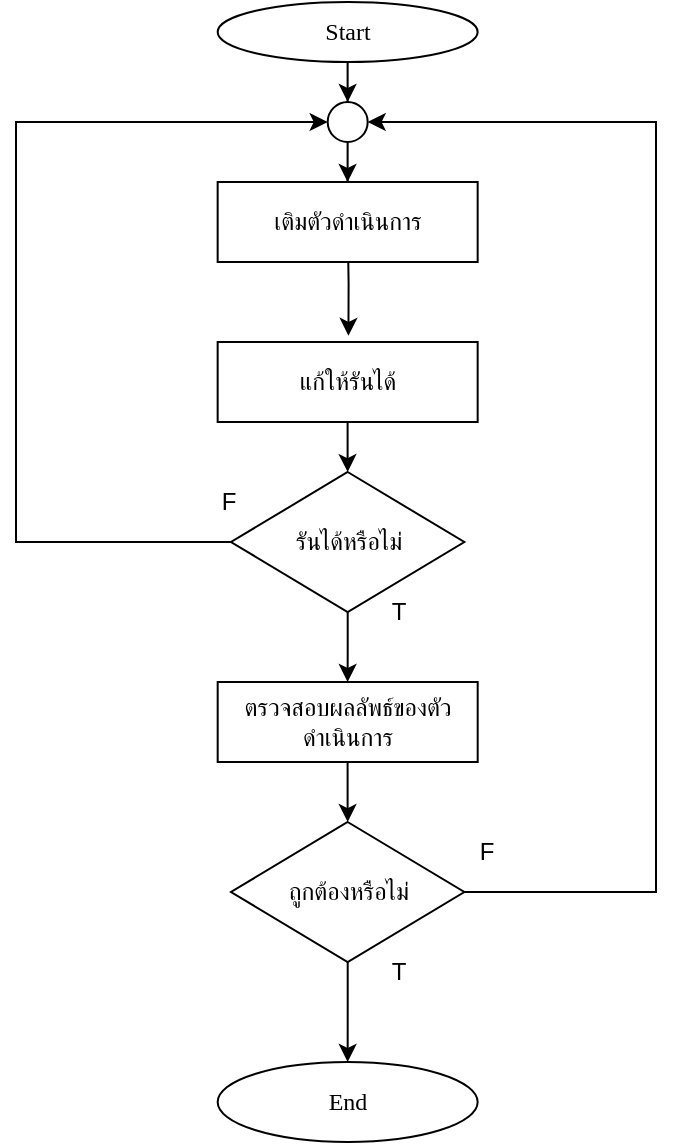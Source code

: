 <mxfile version="24.8.9">
  <diagram name="Page-1" id="9e5fD9bpw-h333957Ncg">
    <mxGraphModel dx="1594" dy="404" grid="1" gridSize="10" guides="1" tooltips="1" connect="1" arrows="1" fold="1" page="1" pageScale="1" pageWidth="850" pageHeight="1100" math="0" shadow="0">
      <root>
        <mxCell id="0" />
        <mxCell id="1" parent="0" />
        <mxCell id="pgB2AxJnIzMJypCjYRnd-3" value="" style="edgeStyle=orthogonalEdgeStyle;rounded=0;orthogonalLoop=1;jettySize=auto;html=1;entryX=0;entryY=0.5;entryDx=0;entryDy=0;" edge="1" parent="1" source="pgB2AxJnIzMJypCjYRnd-4" target="pgB2AxJnIzMJypCjYRnd-17">
          <mxGeometry relative="1" as="geometry">
            <mxPoint x="-559.17" y="290.0" as="targetPoint" />
            <Array as="points">
              <mxPoint x="-610" y="290" />
              <mxPoint x="-610" y="80" />
            </Array>
          </mxGeometry>
        </mxCell>
        <mxCell id="pgB2AxJnIzMJypCjYRnd-24" value="" style="edgeStyle=orthogonalEdgeStyle;rounded=0;orthogonalLoop=1;jettySize=auto;html=1;" edge="1" parent="1" source="pgB2AxJnIzMJypCjYRnd-4" target="pgB2AxJnIzMJypCjYRnd-21">
          <mxGeometry relative="1" as="geometry" />
        </mxCell>
        <mxCell id="pgB2AxJnIzMJypCjYRnd-4" value="รันได้หรือไม่" style="rhombus;whiteSpace=wrap;html=1;fontFamily=Sarabun;fontSource=https%3A%2F%2Ffonts.googleapis.com%2Fcss%3Ffamily%3DSarabun;" vertex="1" parent="1">
          <mxGeometry x="-502.5" y="255" width="116.67" height="70" as="geometry" />
        </mxCell>
        <mxCell id="pgB2AxJnIzMJypCjYRnd-5" value="" style="edgeStyle=orthogonalEdgeStyle;rounded=0;orthogonalLoop=1;jettySize=auto;html=1;" edge="1" parent="1" source="pgB2AxJnIzMJypCjYRnd-6" target="pgB2AxJnIzMJypCjYRnd-4">
          <mxGeometry relative="1" as="geometry" />
        </mxCell>
        <mxCell id="pgB2AxJnIzMJypCjYRnd-6" value="แก้ให้รันได้" style="rounded=0;whiteSpace=wrap;html=1;" vertex="1" parent="1">
          <mxGeometry x="-509.17" y="190" width="130" height="40" as="geometry" />
        </mxCell>
        <mxCell id="pgB2AxJnIzMJypCjYRnd-9" value="F" style="text;html=1;align=center;verticalAlign=middle;resizable=0;points=[];autosize=1;strokeColor=none;fillColor=none;" vertex="1" parent="1">
          <mxGeometry x="-519.17" y="255" width="30" height="30" as="geometry" />
        </mxCell>
        <mxCell id="pgB2AxJnIzMJypCjYRnd-10" value="T" style="text;html=1;align=center;verticalAlign=middle;resizable=0;points=[];autosize=1;strokeColor=none;fillColor=none;" vertex="1" parent="1">
          <mxGeometry x="-434.16" y="310" width="30" height="30" as="geometry" />
        </mxCell>
        <mxCell id="pgB2AxJnIzMJypCjYRnd-14" style="edgeStyle=orthogonalEdgeStyle;rounded=0;orthogonalLoop=1;jettySize=auto;html=1;entryX=0.503;entryY=-0.077;entryDx=0;entryDy=0;entryPerimeter=0;" edge="1" parent="1" target="pgB2AxJnIzMJypCjYRnd-6">
          <mxGeometry relative="1" as="geometry">
            <mxPoint x="-444.17" y="130" as="sourcePoint" />
            <mxPoint x="-444.16" y="180" as="targetPoint" />
          </mxGeometry>
        </mxCell>
        <mxCell id="pgB2AxJnIzMJypCjYRnd-19" style="edgeStyle=orthogonalEdgeStyle;rounded=0;orthogonalLoop=1;jettySize=auto;html=1;entryX=0.5;entryY=0;entryDx=0;entryDy=0;" edge="1" parent="1" source="pgB2AxJnIzMJypCjYRnd-13" target="pgB2AxJnIzMJypCjYRnd-17">
          <mxGeometry relative="1" as="geometry" />
        </mxCell>
        <mxCell id="pgB2AxJnIzMJypCjYRnd-13" value="&lt;font data-font-src=&quot;https://fonts.googleapis.com/css?family=Sarabun&quot; face=&quot;Sarabun&quot;&gt;Start&lt;/font&gt;" style="ellipse;whiteSpace=wrap;html=1;" vertex="1" parent="1">
          <mxGeometry x="-509.17" y="20" width="130" height="30" as="geometry" />
        </mxCell>
        <mxCell id="pgB2AxJnIzMJypCjYRnd-15" value="เติมตัวดำเนินการ" style="rounded=0;whiteSpace=wrap;html=1;" vertex="1" parent="1">
          <mxGeometry x="-509.17" y="110" width="130" height="40" as="geometry" />
        </mxCell>
        <mxCell id="pgB2AxJnIzMJypCjYRnd-20" value="" style="edgeStyle=orthogonalEdgeStyle;rounded=0;orthogonalLoop=1;jettySize=auto;html=1;" edge="1" parent="1" source="pgB2AxJnIzMJypCjYRnd-17" target="pgB2AxJnIzMJypCjYRnd-15">
          <mxGeometry relative="1" as="geometry" />
        </mxCell>
        <mxCell id="pgB2AxJnIzMJypCjYRnd-17" value="" style="ellipse;whiteSpace=wrap;html=1;aspect=fixed;" vertex="1" parent="1">
          <mxGeometry x="-454.16" y="70" width="20" height="20" as="geometry" />
        </mxCell>
        <mxCell id="pgB2AxJnIzMJypCjYRnd-25" value="" style="edgeStyle=orthogonalEdgeStyle;rounded=0;orthogonalLoop=1;jettySize=auto;html=1;" edge="1" parent="1" source="pgB2AxJnIzMJypCjYRnd-21" target="pgB2AxJnIzMJypCjYRnd-22">
          <mxGeometry relative="1" as="geometry" />
        </mxCell>
        <mxCell id="pgB2AxJnIzMJypCjYRnd-21" value="ตรวจสอบผลลัพธ์ของตัวดำเนินการ" style="rounded=0;whiteSpace=wrap;html=1;" vertex="1" parent="1">
          <mxGeometry x="-509.16" y="360" width="130" height="40" as="geometry" />
        </mxCell>
        <mxCell id="pgB2AxJnIzMJypCjYRnd-28" value="" style="edgeStyle=orthogonalEdgeStyle;rounded=0;orthogonalLoop=1;jettySize=auto;html=1;" edge="1" parent="1" source="pgB2AxJnIzMJypCjYRnd-22" target="pgB2AxJnIzMJypCjYRnd-27">
          <mxGeometry relative="1" as="geometry" />
        </mxCell>
        <mxCell id="pgB2AxJnIzMJypCjYRnd-29" style="edgeStyle=orthogonalEdgeStyle;rounded=0;orthogonalLoop=1;jettySize=auto;html=1;entryX=1;entryY=0.5;entryDx=0;entryDy=0;" edge="1" parent="1" source="pgB2AxJnIzMJypCjYRnd-22" target="pgB2AxJnIzMJypCjYRnd-17">
          <mxGeometry relative="1" as="geometry">
            <Array as="points">
              <mxPoint x="-290" y="465" />
              <mxPoint x="-290" y="80" />
            </Array>
          </mxGeometry>
        </mxCell>
        <mxCell id="pgB2AxJnIzMJypCjYRnd-22" value="ถูกต้องหรือไม่" style="rhombus;whiteSpace=wrap;html=1;fontFamily=Sarabun;fontSource=https%3A%2F%2Ffonts.googleapis.com%2Fcss%3Ffamily%3DSarabun;" vertex="1" parent="1">
          <mxGeometry x="-502.5" y="430" width="116.67" height="70" as="geometry" />
        </mxCell>
        <mxCell id="pgB2AxJnIzMJypCjYRnd-26" value="T" style="text;html=1;align=center;verticalAlign=middle;resizable=0;points=[];autosize=1;strokeColor=none;fillColor=none;" vertex="1" parent="1">
          <mxGeometry x="-434.16" y="490" width="30" height="30" as="geometry" />
        </mxCell>
        <mxCell id="pgB2AxJnIzMJypCjYRnd-27" value="&lt;font face=&quot;Sarabun&quot;&gt;End&lt;/font&gt;" style="ellipse;whiteSpace=wrap;html=1;" vertex="1" parent="1">
          <mxGeometry x="-509.17" y="550" width="130" height="40" as="geometry" />
        </mxCell>
        <mxCell id="pgB2AxJnIzMJypCjYRnd-30" value="F" style="text;html=1;align=center;verticalAlign=middle;resizable=0;points=[];autosize=1;strokeColor=none;fillColor=none;" vertex="1" parent="1">
          <mxGeometry x="-390" y="430" width="30" height="30" as="geometry" />
        </mxCell>
      </root>
    </mxGraphModel>
  </diagram>
</mxfile>
